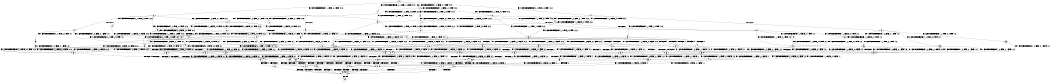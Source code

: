 digraph BCG {
size = "7, 10.5";
center = TRUE;
node [shape = circle];
0 [peripheries = 2];
0 -> 1 [label = "EX !0 !ATOMIC_EXCH_BRANCH (2, +1, TRUE, +0, 2, TRUE) !:0:1:2:"];
0 -> 2 [label = "EX !1 !ATOMIC_EXCH_BRANCH (1, +0, FALSE, +0, 1, TRUE) !:0:1:2:"];
0 -> 3 [label = "EX !2 !ATOMIC_EXCH_BRANCH (1, +1, TRUE, +0, 2, TRUE) !:0:1:2:"];
0 -> 4 [label = "EX !0 !ATOMIC_EXCH_BRANCH (2, +1, TRUE, +0, 2, TRUE) !:0:1:2:"];
1 -> 5 [label = "EX !2 !ATOMIC_EXCH_BRANCH (1, +1, TRUE, +0, 2, TRUE) !:0:1:2:"];
2 -> 6 [label = "EX !0 !ATOMIC_EXCH_BRANCH (2, +1, TRUE, +0, 2, TRUE) !:0:1:2:"];
2 -> 7 [label = "EX !2 !ATOMIC_EXCH_BRANCH (1, +1, TRUE, +0, 2, TRUE) !:0:1:2:"];
2 -> 8 [label = "EX !0 !ATOMIC_EXCH_BRANCH (2, +1, TRUE, +0, 2, TRUE) !:0:1:2:"];
2 -> 2 [label = "EX !1 !ATOMIC_EXCH_BRANCH (1, +0, FALSE, +0, 1, TRUE) !:0:1:2:"];
3 -> 9 [label = "EX !0 !ATOMIC_EXCH_BRANCH (2, +1, TRUE, +0, 2, TRUE) !:0:1:2:"];
3 -> 10 [label = "TERMINATE !2"];
3 -> 11 [label = "EX !1 !ATOMIC_EXCH_BRANCH (1, +0, FALSE, +0, 1, FALSE) !:0:1:2:"];
3 -> 12 [label = "EX !0 !ATOMIC_EXCH_BRANCH (2, +1, TRUE, +0, 2, TRUE) !:0:1:2:"];
4 -> 5 [label = "EX !2 !ATOMIC_EXCH_BRANCH (1, +1, TRUE, +0, 2, TRUE) !:0:1:2:"];
4 -> 13 [label = "TERMINATE !0"];
4 -> 14 [label = "EX !1 !ATOMIC_EXCH_BRANCH (1, +0, FALSE, +0, 1, TRUE) !:0:1:2:"];
4 -> 15 [label = "EX !2 !ATOMIC_EXCH_BRANCH (1, +1, TRUE, +0, 2, TRUE) !:0:1:2:"];
5 -> 16 [label = "EX !1 !ATOMIC_EXCH_BRANCH (1, +0, FALSE, +0, 1, FALSE) !:0:1:2:"];
6 -> 17 [label = "EX !1 !ATOMIC_EXCH_BRANCH (1, +0, FALSE, +0, 1, TRUE) !:0:1:2:"];
7 -> 18 [label = "EX !1 !ATOMIC_EXCH_BRANCH (1, +0, FALSE, +0, 1, FALSE) !:0:1:2:"];
7 -> 19 [label = "TERMINATE !2"];
7 -> 20 [label = "EX !0 !ATOMIC_EXCH_BRANCH (2, +1, TRUE, +0, 2, TRUE) !:0:1:2:"];
7 -> 11 [label = "EX !1 !ATOMIC_EXCH_BRANCH (1, +0, FALSE, +0, 1, FALSE) !:0:1:2:"];
8 -> 17 [label = "EX !1 !ATOMIC_EXCH_BRANCH (1, +0, FALSE, +0, 1, TRUE) !:0:1:2:"];
8 -> 21 [label = "TERMINATE !0"];
8 -> 22 [label = "EX !2 !ATOMIC_EXCH_BRANCH (1, +1, TRUE, +0, 2, TRUE) !:0:1:2:"];
8 -> 14 [label = "EX !1 !ATOMIC_EXCH_BRANCH (1, +0, FALSE, +0, 1, TRUE) !:0:1:2:"];
9 -> 16 [label = "EX !1 !ATOMIC_EXCH_BRANCH (1, +0, FALSE, +0, 1, FALSE) !:0:1:2:"];
10 -> 23 [label = "EX !0 !ATOMIC_EXCH_BRANCH (2, +1, TRUE, +0, 2, TRUE) !:0:1:"];
10 -> 24 [label = "EX !1 !ATOMIC_EXCH_BRANCH (1, +0, FALSE, +0, 1, FALSE) !:0:1:"];
10 -> 25 [label = "EX !0 !ATOMIC_EXCH_BRANCH (2, +1, TRUE, +0, 2, TRUE) !:0:1:"];
11 -> 26 [label = "EX !1 !ATOMIC_EXCH_BRANCH (2, +0, FALSE, +0, 2, TRUE) !:0:1:2:"];
11 -> 27 [label = "TERMINATE !2"];
11 -> 28 [label = "EX !0 !ATOMIC_EXCH_BRANCH (2, +1, TRUE, +0, 2, TRUE) !:0:1:2:"];
11 -> 29 [label = "EX !1 !ATOMIC_EXCH_BRANCH (2, +0, FALSE, +0, 2, TRUE) !:0:1:2:"];
12 -> 16 [label = "EX !1 !ATOMIC_EXCH_BRANCH (1, +0, FALSE, +0, 1, FALSE) !:0:1:2:"];
12 -> 30 [label = "TERMINATE !2"];
12 -> 31 [label = "TERMINATE !0"];
12 -> 32 [label = "EX !1 !ATOMIC_EXCH_BRANCH (1, +0, FALSE, +0, 1, FALSE) !:0:1:2:"];
13 -> 33 [label = "EX !2 !ATOMIC_EXCH_BRANCH (1, +1, TRUE, +0, 2, TRUE) !:1:2:"];
13 -> 34 [label = "EX !1 !ATOMIC_EXCH_BRANCH (1, +0, FALSE, +0, 1, TRUE) !:1:2:"];
13 -> 35 [label = "EX !2 !ATOMIC_EXCH_BRANCH (1, +1, TRUE, +0, 2, TRUE) !:1:2:"];
14 -> 36 [label = "EX !2 !ATOMIC_EXCH_BRANCH (1, +1, TRUE, +0, 2, TRUE) !:0:1:2:"];
14 -> 21 [label = "TERMINATE !0"];
14 -> 22 [label = "EX !2 !ATOMIC_EXCH_BRANCH (1, +1, TRUE, +0, 2, TRUE) !:0:1:2:"];
14 -> 14 [label = "EX !1 !ATOMIC_EXCH_BRANCH (1, +0, FALSE, +0, 1, TRUE) !:0:1:2:"];
15 -> 16 [label = "EX !1 !ATOMIC_EXCH_BRANCH (1, +0, FALSE, +0, 1, FALSE) !:0:1:2:"];
15 -> 30 [label = "TERMINATE !2"];
15 -> 31 [label = "TERMINATE !0"];
15 -> 32 [label = "EX !1 !ATOMIC_EXCH_BRANCH (1, +0, FALSE, +0, 1, FALSE) !:0:1:2:"];
16 -> 37 [label = "EX !1 !ATOMIC_EXCH_BRANCH (2, +0, FALSE, +0, 2, FALSE) !:0:1:2:"];
17 -> 36 [label = "EX !2 !ATOMIC_EXCH_BRANCH (1, +1, TRUE, +0, 2, TRUE) !:0:1:2:"];
18 -> 26 [label = "EX !1 !ATOMIC_EXCH_BRANCH (2, +0, FALSE, +0, 2, TRUE) !:0:1:2:"];
19 -> 38 [label = "EX !1 !ATOMIC_EXCH_BRANCH (1, +0, FALSE, +0, 1, FALSE) !:0:1:"];
19 -> 39 [label = "EX !0 !ATOMIC_EXCH_BRANCH (2, +1, TRUE, +0, 2, TRUE) !:0:1:"];
19 -> 24 [label = "EX !1 !ATOMIC_EXCH_BRANCH (1, +0, FALSE, +0, 1, FALSE) !:0:1:"];
20 -> 16 [label = "EX !1 !ATOMIC_EXCH_BRANCH (1, +0, FALSE, +0, 1, FALSE) !:0:1:2:"];
20 -> 40 [label = "TERMINATE !2"];
20 -> 41 [label = "TERMINATE !0"];
20 -> 32 [label = "EX !1 !ATOMIC_EXCH_BRANCH (1, +0, FALSE, +0, 1, FALSE) !:0:1:2:"];
21 -> 42 [label = "EX !1 !ATOMIC_EXCH_BRANCH (1, +0, FALSE, +0, 1, TRUE) !:1:2:"];
21 -> 43 [label = "EX !2 !ATOMIC_EXCH_BRANCH (1, +1, TRUE, +0, 2, TRUE) !:1:2:"];
21 -> 34 [label = "EX !1 !ATOMIC_EXCH_BRANCH (1, +0, FALSE, +0, 1, TRUE) !:1:2:"];
22 -> 16 [label = "EX !1 !ATOMIC_EXCH_BRANCH (1, +0, FALSE, +0, 1, FALSE) !:0:1:2:"];
22 -> 40 [label = "TERMINATE !2"];
22 -> 41 [label = "TERMINATE !0"];
22 -> 32 [label = "EX !1 !ATOMIC_EXCH_BRANCH (1, +0, FALSE, +0, 1, FALSE) !:0:1:2:"];
23 -> 44 [label = "EX !1 !ATOMIC_EXCH_BRANCH (1, +0, FALSE, +0, 1, FALSE) !:0:1:"];
24 -> 45 [label = "EX !1 !ATOMIC_EXCH_BRANCH (2, +0, FALSE, +0, 2, TRUE) !:0:1:"];
24 -> 46 [label = "EX !0 !ATOMIC_EXCH_BRANCH (2, +1, TRUE, +0, 2, TRUE) !:0:1:"];
24 -> 47 [label = "EX !1 !ATOMIC_EXCH_BRANCH (2, +0, FALSE, +0, 2, TRUE) !:0:1:"];
25 -> 44 [label = "EX !1 !ATOMIC_EXCH_BRANCH (1, +0, FALSE, +0, 1, FALSE) !:0:1:"];
25 -> 48 [label = "TERMINATE !0"];
25 -> 49 [label = "EX !1 !ATOMIC_EXCH_BRANCH (1, +0, FALSE, +0, 1, FALSE) !:0:1:"];
26 -> 50 [label = "EX !0 !ATOMIC_EXCH_BRANCH (2, +1, TRUE, +0, 2, TRUE) !:0:1:2:"];
27 -> 45 [label = "EX !1 !ATOMIC_EXCH_BRANCH (2, +0, FALSE, +0, 2, TRUE) !:0:1:"];
27 -> 46 [label = "EX !0 !ATOMIC_EXCH_BRANCH (2, +1, TRUE, +0, 2, TRUE) !:0:1:"];
27 -> 47 [label = "EX !1 !ATOMIC_EXCH_BRANCH (2, +0, FALSE, +0, 2, TRUE) !:0:1:"];
28 -> 37 [label = "EX !1 !ATOMIC_EXCH_BRANCH (2, +0, FALSE, +0, 2, FALSE) !:0:1:2:"];
28 -> 51 [label = "TERMINATE !2"];
28 -> 52 [label = "TERMINATE !0"];
28 -> 53 [label = "EX !1 !ATOMIC_EXCH_BRANCH (2, +0, FALSE, +0, 2, FALSE) !:0:1:2:"];
29 -> 50 [label = "EX !0 !ATOMIC_EXCH_BRANCH (2, +1, TRUE, +0, 2, TRUE) !:0:1:2:"];
29 -> 27 [label = "TERMINATE !2"];
29 -> 28 [label = "EX !0 !ATOMIC_EXCH_BRANCH (2, +1, TRUE, +0, 2, TRUE) !:0:1:2:"];
29 -> 29 [label = "EX !1 !ATOMIC_EXCH_BRANCH (2, +0, FALSE, +0, 2, TRUE) !:0:1:2:"];
30 -> 44 [label = "EX !1 !ATOMIC_EXCH_BRANCH (1, +0, FALSE, +0, 1, FALSE) !:0:1:"];
30 -> 48 [label = "TERMINATE !0"];
30 -> 49 [label = "EX !1 !ATOMIC_EXCH_BRANCH (1, +0, FALSE, +0, 1, FALSE) !:0:1:"];
31 -> 54 [label = "EX !1 !ATOMIC_EXCH_BRANCH (1, +0, FALSE, +0, 1, FALSE) !:1:2:"];
31 -> 48 [label = "TERMINATE !2"];
31 -> 55 [label = "EX !1 !ATOMIC_EXCH_BRANCH (1, +0, FALSE, +0, 1, FALSE) !:1:2:"];
32 -> 37 [label = "EX !1 !ATOMIC_EXCH_BRANCH (2, +0, FALSE, +0, 2, FALSE) !:0:1:2:"];
32 -> 51 [label = "TERMINATE !2"];
32 -> 52 [label = "TERMINATE !0"];
32 -> 53 [label = "EX !1 !ATOMIC_EXCH_BRANCH (2, +0, FALSE, +0, 2, FALSE) !:0:1:2:"];
33 -> 54 [label = "EX !1 !ATOMIC_EXCH_BRANCH (1, +0, FALSE, +0, 1, FALSE) !:1:2:"];
34 -> 56 [label = "EX !2 !ATOMIC_EXCH_BRANCH (1, +1, TRUE, +0, 2, TRUE) !:1:2:"];
34 -> 43 [label = "EX !2 !ATOMIC_EXCH_BRANCH (1, +1, TRUE, +0, 2, TRUE) !:1:2:"];
34 -> 34 [label = "EX !1 !ATOMIC_EXCH_BRANCH (1, +0, FALSE, +0, 1, TRUE) !:1:2:"];
35 -> 54 [label = "EX !1 !ATOMIC_EXCH_BRANCH (1, +0, FALSE, +0, 1, FALSE) !:1:2:"];
35 -> 48 [label = "TERMINATE !2"];
35 -> 55 [label = "EX !1 !ATOMIC_EXCH_BRANCH (1, +0, FALSE, +0, 1, FALSE) !:1:2:"];
36 -> 16 [label = "EX !1 !ATOMIC_EXCH_BRANCH (1, +0, FALSE, +0, 1, FALSE) !:0:1:2:"];
37 -> 57 [label = "TERMINATE !0"];
38 -> 45 [label = "EX !1 !ATOMIC_EXCH_BRANCH (2, +0, FALSE, +0, 2, TRUE) !:0:1:"];
39 -> 44 [label = "EX !1 !ATOMIC_EXCH_BRANCH (1, +0, FALSE, +0, 1, FALSE) !:0:1:"];
39 -> 58 [label = "TERMINATE !0"];
39 -> 49 [label = "EX !1 !ATOMIC_EXCH_BRANCH (1, +0, FALSE, +0, 1, FALSE) !:0:1:"];
40 -> 44 [label = "EX !1 !ATOMIC_EXCH_BRANCH (1, +0, FALSE, +0, 1, FALSE) !:0:1:"];
40 -> 58 [label = "TERMINATE !0"];
40 -> 49 [label = "EX !1 !ATOMIC_EXCH_BRANCH (1, +0, FALSE, +0, 1, FALSE) !:0:1:"];
41 -> 54 [label = "EX !1 !ATOMIC_EXCH_BRANCH (1, +0, FALSE, +0, 1, FALSE) !:1:2:"];
41 -> 58 [label = "TERMINATE !2"];
41 -> 55 [label = "EX !1 !ATOMIC_EXCH_BRANCH (1, +0, FALSE, +0, 1, FALSE) !:1:2:"];
42 -> 56 [label = "EX !2 !ATOMIC_EXCH_BRANCH (1, +1, TRUE, +0, 2, TRUE) !:1:2:"];
43 -> 54 [label = "EX !1 !ATOMIC_EXCH_BRANCH (1, +0, FALSE, +0, 1, FALSE) !:1:2:"];
43 -> 58 [label = "TERMINATE !2"];
43 -> 55 [label = "EX !1 !ATOMIC_EXCH_BRANCH (1, +0, FALSE, +0, 1, FALSE) !:1:2:"];
44 -> 59 [label = "EX !1 !ATOMIC_EXCH_BRANCH (2, +0, FALSE, +0, 2, FALSE) !:0:1:"];
45 -> 60 [label = "EX !0 !ATOMIC_EXCH_BRANCH (2, +1, TRUE, +0, 2, TRUE) !:0:1:"];
46 -> 59 [label = "EX !1 !ATOMIC_EXCH_BRANCH (2, +0, FALSE, +0, 2, FALSE) !:0:1:"];
46 -> 61 [label = "TERMINATE !0"];
46 -> 62 [label = "EX !1 !ATOMIC_EXCH_BRANCH (2, +0, FALSE, +0, 2, FALSE) !:0:1:"];
47 -> 60 [label = "EX !0 !ATOMIC_EXCH_BRANCH (2, +1, TRUE, +0, 2, TRUE) !:0:1:"];
47 -> 46 [label = "EX !0 !ATOMIC_EXCH_BRANCH (2, +1, TRUE, +0, 2, TRUE) !:0:1:"];
47 -> 47 [label = "EX !1 !ATOMIC_EXCH_BRANCH (2, +0, FALSE, +0, 2, TRUE) !:0:1:"];
48 -> 63 [label = "EX !1 !ATOMIC_EXCH_BRANCH (1, +0, FALSE, +0, 1, FALSE) !:1:"];
48 -> 64 [label = "EX !1 !ATOMIC_EXCH_BRANCH (1, +0, FALSE, +0, 1, FALSE) !:1:"];
49 -> 59 [label = "EX !1 !ATOMIC_EXCH_BRANCH (2, +0, FALSE, +0, 2, FALSE) !:0:1:"];
49 -> 61 [label = "TERMINATE !0"];
49 -> 62 [label = "EX !1 !ATOMIC_EXCH_BRANCH (2, +0, FALSE, +0, 2, FALSE) !:0:1:"];
50 -> 37 [label = "EX !1 !ATOMIC_EXCH_BRANCH (2, +0, FALSE, +0, 2, FALSE) !:0:1:2:"];
51 -> 59 [label = "EX !1 !ATOMIC_EXCH_BRANCH (2, +0, FALSE, +0, 2, FALSE) !:0:1:"];
51 -> 61 [label = "TERMINATE !0"];
51 -> 62 [label = "EX !1 !ATOMIC_EXCH_BRANCH (2, +0, FALSE, +0, 2, FALSE) !:0:1:"];
52 -> 65 [label = "EX !1 !ATOMIC_EXCH_BRANCH (2, +0, FALSE, +0, 2, FALSE) !:1:2:"];
52 -> 61 [label = "TERMINATE !2"];
52 -> 66 [label = "EX !1 !ATOMIC_EXCH_BRANCH (2, +0, FALSE, +0, 2, FALSE) !:1:2:"];
53 -> 57 [label = "TERMINATE !0"];
53 -> 67 [label = "TERMINATE !1"];
53 -> 68 [label = "TERMINATE !2"];
53 -> 69 [label = "TERMINATE !0"];
54 -> 65 [label = "EX !1 !ATOMIC_EXCH_BRANCH (2, +0, FALSE, +0, 2, FALSE) !:1:2:"];
55 -> 65 [label = "EX !1 !ATOMIC_EXCH_BRANCH (2, +0, FALSE, +0, 2, FALSE) !:1:2:"];
55 -> 61 [label = "TERMINATE !2"];
55 -> 66 [label = "EX !1 !ATOMIC_EXCH_BRANCH (2, +0, FALSE, +0, 2, FALSE) !:1:2:"];
56 -> 54 [label = "EX !1 !ATOMIC_EXCH_BRANCH (1, +0, FALSE, +0, 1, FALSE) !:1:2:"];
57 -> 70 [label = "TERMINATE !2"];
58 -> 63 [label = "EX !1 !ATOMIC_EXCH_BRANCH (1, +0, FALSE, +0, 1, FALSE) !:1:"];
58 -> 64 [label = "EX !1 !ATOMIC_EXCH_BRANCH (1, +0, FALSE, +0, 1, FALSE) !:1:"];
59 -> 70 [label = "TERMINATE !0"];
60 -> 59 [label = "EX !1 !ATOMIC_EXCH_BRANCH (2, +0, FALSE, +0, 2, FALSE) !:0:1:"];
61 -> 71 [label = "EX !1 !ATOMIC_EXCH_BRANCH (2, +0, FALSE, +0, 2, FALSE) !:1:"];
61 -> 72 [label = "EX !1 !ATOMIC_EXCH_BRANCH (2, +0, FALSE, +0, 2, FALSE) !:1:"];
62 -> 70 [label = "TERMINATE !0"];
62 -> 73 [label = "TERMINATE !1"];
62 -> 74 [label = "TERMINATE !0"];
63 -> 71 [label = "EX !1 !ATOMIC_EXCH_BRANCH (2, +0, FALSE, +0, 2, FALSE) !:1:"];
64 -> 71 [label = "EX !1 !ATOMIC_EXCH_BRANCH (2, +0, FALSE, +0, 2, FALSE) !:1:"];
64 -> 72 [label = "EX !1 !ATOMIC_EXCH_BRANCH (2, +0, FALSE, +0, 2, FALSE) !:1:"];
65 -> 70 [label = "TERMINATE !2"];
66 -> 70 [label = "TERMINATE !2"];
66 -> 75 [label = "TERMINATE !1"];
66 -> 74 [label = "TERMINATE !2"];
67 -> 76 [label = "TERMINATE !0"];
67 -> 73 [label = "TERMINATE !2"];
67 -> 75 [label = "TERMINATE !0"];
68 -> 70 [label = "TERMINATE !0"];
68 -> 73 [label = "TERMINATE !1"];
68 -> 74 [label = "TERMINATE !0"];
69 -> 70 [label = "TERMINATE !2"];
69 -> 75 [label = "TERMINATE !1"];
69 -> 74 [label = "TERMINATE !2"];
70 -> 77 [label = "TERMINATE !1"];
71 -> 77 [label = "TERMINATE !1"];
72 -> 77 [label = "TERMINATE !1"];
72 -> 78 [label = "TERMINATE !1"];
73 -> 77 [label = "TERMINATE !0"];
73 -> 78 [label = "TERMINATE !0"];
74 -> 77 [label = "TERMINATE !1"];
74 -> 78 [label = "TERMINATE !1"];
75 -> 77 [label = "TERMINATE !2"];
75 -> 78 [label = "TERMINATE !2"];
76 -> 77 [label = "TERMINATE !2"];
77 -> 79 [label = "exit"];
78 -> 79 [label = "exit"];
}
